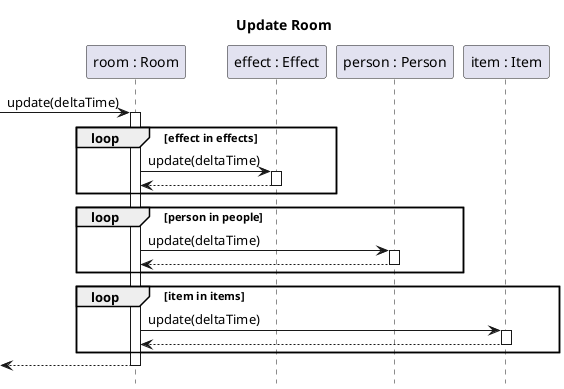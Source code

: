 @startuml room-update
title Update Room
hide footbox
autoactivate on

participant "room : Room" as room
participant "effect : Effect" as effect
participant "person : Person" as person
participant "item : Item" as item

[-> room : update(deltaTime)
loop effect in effects
	room -> effect : update(deltaTime)
	return
end
loop person in people
	room -> person : update(deltaTime)
	return
end
loop item in items
	room -> item : update(deltaTime)
	return
end
return

@enduml